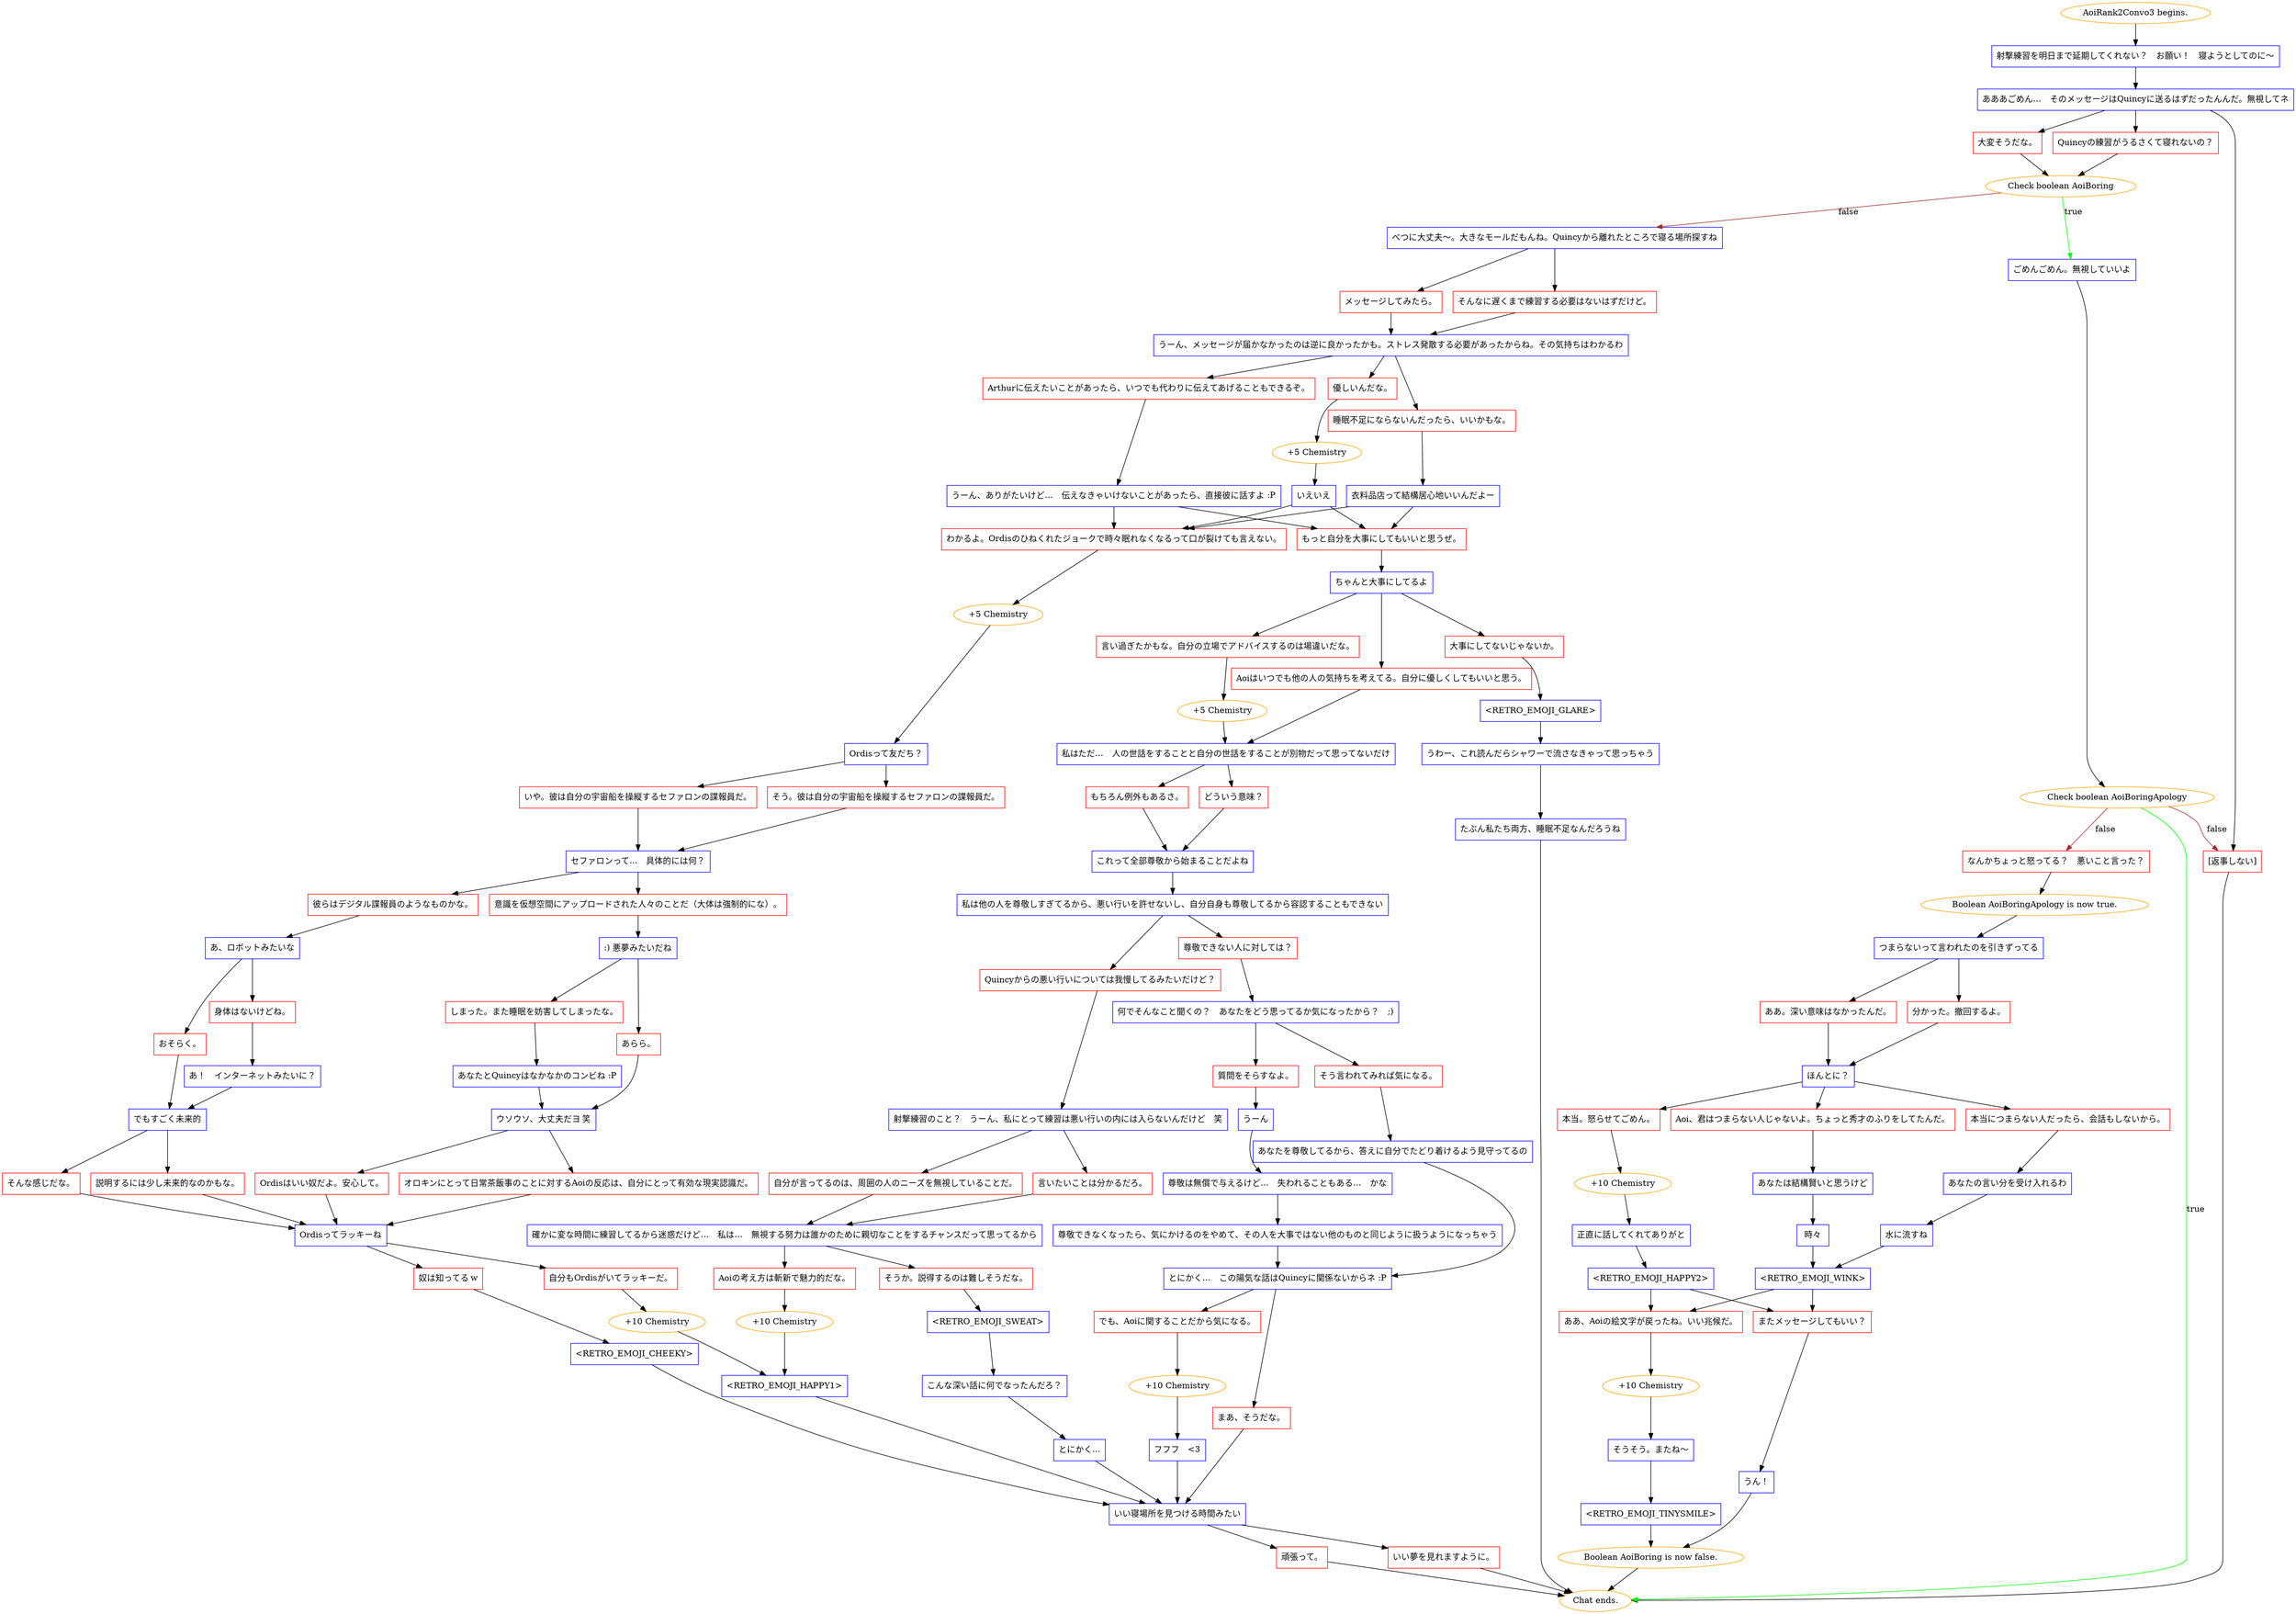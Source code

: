 digraph {
	"AoiRank2Convo3 begins." [color=orange];
		"AoiRank2Convo3 begins." -> j2657661994;
	j2657661994 [label="射撃練習を明日まで延期してくれない？　お願い！　寝ようとしてのに～",shape=box,color=blue];
		j2657661994 -> j3278886806;
	j3278886806 [label="あああごめん…　そのメッセージはQuincyに送るはずだったんんだ。無視してネ",shape=box,color=blue];
		j3278886806 -> j2879885009;
		j3278886806 -> j4262899678;
		j3278886806 -> j1196891432;
	j2879885009 [label="Quincyの練習がうるさくて寝れないの？",shape=box,color=red];
		j2879885009 -> j984047784;
	j4262899678 [label="大変そうだな。",shape=box,color=red];
		j4262899678 -> j984047784;
	j1196891432 [label="[返事しない]",shape=box,color=red];
		j1196891432 -> "Chat ends.";
	j984047784 [label="Check boolean AoiBoring",color=orange];
		j984047784 -> j1660697685 [label=true,color=green];
		j984047784 -> j155045584 [label=false,color=brown];
	"Chat ends." [color=orange];
	j1660697685 [label="ごめんごめん。無視していいよ",shape=box,color=blue];
		j1660697685 -> j1748829211;
	j155045584 [label="べつに大丈夫～。大きなモールだもんね。Quincyから離れたところで寝る場所探すね",shape=box,color=blue];
		j155045584 -> j3736581706;
		j155045584 -> j2809329644;
	j1748829211 [label="Check boolean AoiBoringApology",color=orange];
		j1748829211 -> "Chat ends." [label=true,color=green];
		j1748829211 -> j871186376 [label=false,color=brown];
		j1748829211 -> j1196891432 [label=false,color=brown];
	j3736581706 [label="そんなに遅くまで練習する必要はないはずだけど。",shape=box,color=red];
		j3736581706 -> j4063724428;
	j2809329644 [label="メッセージしてみたら。",shape=box,color=red];
		j2809329644 -> j4063724428;
	j871186376 [label="なんかちょっと怒ってる？　悪いこと言った？",shape=box,color=red];
		j871186376 -> j457978179;
	j4063724428 [label="うーん、メッセージが届かなかったのは逆に良かったかも。ストレス発散する必要があったからね。その気持ちはわかるわ",shape=box,color=blue];
		j4063724428 -> j2599110775;
		j4063724428 -> j526365744;
		j4063724428 -> j3381231720;
	j457978179 [label="Boolean AoiBoringApology is now true.",color=orange];
		j457978179 -> j2020025621;
	j2599110775 [label="Arthurに伝えたいことがあったら、いつでも代わりに伝えてあげることもできるぞ。",shape=box,color=red];
		j2599110775 -> j1515245000;
	j526365744 [label="優しいんだな。",shape=box,color=red];
		j526365744 -> j3241687666;
	j3381231720 [label="睡眠不足にならないんだったら、いいかもな。",shape=box,color=red];
		j3381231720 -> j1273595314;
	j2020025621 [label="つまらないって言われたのを引きずってる",shape=box,color=blue];
		j2020025621 -> j164496164;
		j2020025621 -> j2155592589;
	j1515245000 [label="うーん、ありがたいけど…　伝えなきゃいけないことがあったら、直接彼に話すよ :P",shape=box,color=blue];
		j1515245000 -> j1118344396;
		j1515245000 -> j3098557505;
	j3241687666 [label="+5 Chemistry",color=orange];
		j3241687666 -> j118413016;
	j1273595314 [label="衣料品店って結構居心地いいんだよー",shape=box,color=blue];
		j1273595314 -> j1118344396;
		j1273595314 -> j3098557505;
	j164496164 [label="ああ。深い意味はなかったんだ。",shape=box,color=red];
		j164496164 -> j589009335;
	j2155592589 [label="分かった。撤回するよ。",shape=box,color=red];
		j2155592589 -> j589009335;
	j1118344396 [label="わかるよ。Ordisのひねくれたジョークで時々眠れなくなるって口が裂けても言えない。",shape=box,color=red];
		j1118344396 -> j52495667;
	j3098557505 [label="もっと自分を大事にしてもいいと思うぜ。",shape=box,color=red];
		j3098557505 -> j3648408141;
	j118413016 [label="いえいえ",shape=box,color=blue];
		j118413016 -> j1118344396;
		j118413016 -> j3098557505;
	j589009335 [label="ほんとに？",shape=box,color=blue];
		j589009335 -> j1245313789;
		j589009335 -> j4287781344;
		j589009335 -> j2008958904;
	j52495667 [label="+5 Chemistry",color=orange];
		j52495667 -> j3179563859;
	j3648408141 [label="ちゃんと大事にしてるよ",shape=box,color=blue];
		j3648408141 -> j836646735;
		j3648408141 -> j666456485;
		j3648408141 -> j3609227454;
	j1245313789 [label="本当。怒らせてごめん。",shape=box,color=red];
		j1245313789 -> j431633054;
	j4287781344 [label="Aoi、君はつまらない人じゃないよ。ちょっと秀才のふりをしてたんだ。",shape=box,color=red];
		j4287781344 -> j338043295;
	j2008958904 [label="本当につまらない人だったら、会話もしないから。",shape=box,color=red];
		j2008958904 -> j3203727100;
	j3179563859 [label="Ordisって友だち？",shape=box,color=blue];
		j3179563859 -> j1859625495;
		j3179563859 -> j3786971192;
	j836646735 [label="Aoiはいつでも他の人の気持ちを考えてる。自分に優しくしてもいいと思う。",shape=box,color=red];
		j836646735 -> j4030765662;
	j666456485 [label="言い過ぎたかもな。自分の立場でアドバイスするのは場違いだな。",shape=box,color=red];
		j666456485 -> j1377418708;
	j3609227454 [label="大事にしてないじゃないか。",shape=box,color=red];
		j3609227454 -> j192919502;
	j431633054 [label="+10 Chemistry",color=orange];
		j431633054 -> j2954771735;
	j338043295 [label="あなたは結構賢いと思うけど",shape=box,color=blue];
		j338043295 -> j4005848987;
	j3203727100 [label="あなたの言い分を受け入れるわ",shape=box,color=blue];
		j3203727100 -> j4196685477;
	j1859625495 [label="そう。彼は自分の宇宙船を操縦するセファロンの諜報員だ。",shape=box,color=red];
		j1859625495 -> j3885090292;
	j3786971192 [label="いや。彼は自分の宇宙船を操縦するセファロンの諜報員だ。",shape=box,color=red];
		j3786971192 -> j3885090292;
	j4030765662 [label="私はただ…　人の世話をすることと自分の世話をすることが別物だって思ってないだけ",shape=box,color=blue];
		j4030765662 -> j1726053624;
		j4030765662 -> j3128210999;
	j1377418708 [label="+5 Chemistry",color=orange];
		j1377418708 -> j4030765662;
	j192919502 [label="<RETRO_EMOJI_GLARE>",shape=box,color=blue];
		j192919502 -> j1513213339;
	j2954771735 [label="正直に話してくれてありがと",shape=box,color=blue];
		j2954771735 -> j1995693646;
	j4005848987 [label="時々",shape=box,color=blue];
		j4005848987 -> j3783714755;
	j4196685477 [label="水に流すね",shape=box,color=blue];
		j4196685477 -> j3783714755;
	j3885090292 [label="セファロンって...　具体的には何？",shape=box,color=blue];
		j3885090292 -> j1268331641;
		j3885090292 -> j2602356376;
	j1726053624 [label="もちろん例外もあるさ。",shape=box,color=red];
		j1726053624 -> j747935683;
	j3128210999 [label="どういう意味？",shape=box,color=red];
		j3128210999 -> j747935683;
	j1513213339 [label="うわー、これ読んだらシャワーで流さなきゃって思っちゃう",shape=box,color=blue];
		j1513213339 -> j895212681;
	j1995693646 [label="<RETRO_EMOJI_HAPPY2>",shape=box,color=blue];
		j1995693646 -> j784468735;
		j1995693646 -> j328350297;
	j3783714755 [label="<RETRO_EMOJI_WINK>",shape=box,color=blue];
		j3783714755 -> j784468735;
		j3783714755 -> j328350297;
	j1268331641 [label="彼らはデジタル諜報員のようなものかな。",shape=box,color=red];
		j1268331641 -> j1611101308;
	j2602356376 [label="意識を仮想空間にアップロードされた人々のことだ（大体は強制的にな）。",shape=box,color=red];
		j2602356376 -> j3740942228;
	j747935683 [label="これって全部尊敬から始まることだよね",shape=box,color=blue];
		j747935683 -> j2474586694;
	j895212681 [label="たぶん私たち両方、睡眠不足なんだろうね",shape=box,color=blue];
		j895212681 -> "Chat ends.";
	j784468735 [label="またメッセージしてもいい？",shape=box,color=red];
		j784468735 -> j4243391782;
	j328350297 [label="ああ、Aoiの絵文字が戻ったね。いい兆候だ。",shape=box,color=red];
		j328350297 -> j259490851;
	j1611101308 [label="あ、ロボットみたいな",shape=box,color=blue];
		j1611101308 -> j1281255806;
		j1611101308 -> j276572573;
	j3740942228 [label=":) 悪夢みたいだね",shape=box,color=blue];
		j3740942228 -> j2026233181;
		j3740942228 -> j3182010612;
	j2474586694 [label="私は他の人を尊敬しすぎてるから、悪い行いを許せないし、自分自身も尊敬してるから容認することもできない",shape=box,color=blue];
		j2474586694 -> j2940868740;
		j2474586694 -> j2853900960;
	j4243391782 [label="うん！",shape=box,color=blue];
		j4243391782 -> j2581611291;
	j259490851 [label="+10 Chemistry",color=orange];
		j259490851 -> j308285308;
	j1281255806 [label="おそらく。",shape=box,color=red];
		j1281255806 -> j598211886;
	j276572573 [label="身体はないけどね。",shape=box,color=red];
		j276572573 -> j2749822543;
	j2026233181 [label="しまった。また睡眠を妨害してしまったな。",shape=box,color=red];
		j2026233181 -> j2787484097;
	j3182010612 [label="あらら。",shape=box,color=red];
		j3182010612 -> j586766107;
	j2940868740 [label="尊敬できない人に対しては？",shape=box,color=red];
		j2940868740 -> j2348557054;
	j2853900960 [label="Quincyからの悪い行いについては我慢してるみたいだけど？",shape=box,color=red];
		j2853900960 -> j2402266856;
	j2581611291 [label="Boolean AoiBoring is now false.",color=orange];
		j2581611291 -> "Chat ends.";
	j308285308 [label="そうそう。またね～",shape=box,color=blue];
		j308285308 -> j153386734;
	j598211886 [label="でもすごく未来的",shape=box,color=blue];
		j598211886 -> j2649584461;
		j598211886 -> j1935425508;
	j2749822543 [label="あ！　インターネットみたいに？",shape=box,color=blue];
		j2749822543 -> j598211886;
	j2787484097 [label="あなたとQuincyはなかなかのコンビね :P",shape=box,color=blue];
		j2787484097 -> j586766107;
	j586766107 [label="ウソウソ、大丈夫だヨ 笑",shape=box,color=blue];
		j586766107 -> j3465093604;
		j586766107 -> j2081671240;
	j2348557054 [label="何でそんなこと聞くの？　あなたをどう思ってるか気になったから？　;)",shape=box,color=blue];
		j2348557054 -> j3867246983;
		j2348557054 -> j1563069035;
	j2402266856 [label="射撃練習のこと？　うーん、私にとって練習は悪い行いの内には入らないんだけど　笑",shape=box,color=blue];
		j2402266856 -> j3525092164;
		j2402266856 -> j3024972228;
	j153386734 [label="<RETRO_EMOJI_TINYSMILE>",shape=box,color=blue];
		j153386734 -> j2581611291;
	j2649584461 [label="そんな感じだな。",shape=box,color=red];
		j2649584461 -> j3569270753;
	j1935425508 [label="説明するには少し未来的なのかもな。",shape=box,color=red];
		j1935425508 -> j3569270753;
	j3465093604 [label="Ordisはいい奴だよ。安心して。",shape=box,color=red];
		j3465093604 -> j3569270753;
	j2081671240 [label="オロキンにとって日常茶飯事のことに対するAoiの反応は、自分にとって有効な現実認識だ。",shape=box,color=red];
		j2081671240 -> j3569270753;
	j3867246983 [label="そう言われてみれば気になる。",shape=box,color=red];
		j3867246983 -> j2122746062;
	j1563069035 [label="質問をそらすなよ。",shape=box,color=red];
		j1563069035 -> j2077682622;
	j3525092164 [label="言いたいことは分かるだろ。",shape=box,color=red];
		j3525092164 -> j1298866351;
	j3024972228 [label="自分が言ってるのは、周囲の人のニーズを無視していることだ。",shape=box,color=red];
		j3024972228 -> j1298866351;
	j3569270753 [label="Ordisってラッキーね",shape=box,color=blue];
		j3569270753 -> j1325044036;
		j3569270753 -> j727801318;
	j2122746062 [label="あなたを尊敬してるから、答えに自分でたどり着けるよう見守ってるの",shape=box,color=blue];
		j2122746062 -> j1369378541;
	j2077682622 [label="うーん",shape=box,color=blue];
		j2077682622 -> j3128736051;
	j1298866351 [label="確かに変な時間に練習してるから迷惑だけど…　私は…　無視する努力は誰かのために親切なことをするチャンスだって思ってるから",shape=box,color=blue];
		j1298866351 -> j514942223;
		j1298866351 -> j901147869;
	j1325044036 [label="奴は知ってる w",shape=box,color=red];
		j1325044036 -> j637268093;
	j727801318 [label="自分もOrdisがいてラッキーだ。",shape=box,color=red];
		j727801318 -> j296976793;
	j1369378541 [label="とにかく…　この陽気な話はQuincyに関係ないからネ :P",shape=box,color=blue];
		j1369378541 -> j584801538;
		j1369378541 -> j1067881784;
	j3128736051 [label="尊敬は無償で与えるけど…　失われることもある…　かな",shape=box,color=blue];
		j3128736051 -> j4111753483;
	j514942223 [label="そうか。説得するのは難しそうだな。",shape=box,color=red];
		j514942223 -> j3260174648;
	j901147869 [label="Aoiの考え方は斬新で魅力的だな。",shape=box,color=red];
		j901147869 -> j957858057;
	j637268093 [label="<RETRO_EMOJI_CHEEKY>",shape=box,color=blue];
		j637268093 -> j1036287206;
	j296976793 [label="+10 Chemistry",color=orange];
		j296976793 -> j3266833736;
	j584801538 [label="でも、Aoiに関することだから気になる。",shape=box,color=red];
		j584801538 -> j2585282845;
	j1067881784 [label="まあ、そうだな。",shape=box,color=red];
		j1067881784 -> j1036287206;
	j4111753483 [label="尊敬できなくなったら、気にかけるのをやめて、その人を大事ではない他のものと同じように扱うようになっちゃう",shape=box,color=blue];
		j4111753483 -> j1369378541;
	j3260174648 [label="<RETRO_EMOJI_SWEAT>",shape=box,color=blue];
		j3260174648 -> j1085366228;
	j957858057 [label="+10 Chemistry",color=orange];
		j957858057 -> j3266833736;
	j1036287206 [label="いい寝場所を見つける時間みたい",shape=box,color=blue];
		j1036287206 -> j1990093874;
		j1036287206 -> j2452853358;
	j3266833736 [label="<RETRO_EMOJI_HAPPY1>",shape=box,color=blue];
		j3266833736 -> j1036287206;
	j2585282845 [label="+10 Chemistry",color=orange];
		j2585282845 -> j2817019824;
	j1085366228 [label="こんな深い話に何でなったんだろ？",shape=box,color=blue];
		j1085366228 -> j2208971397;
	j1990093874 [label="頑張って。",shape=box,color=red];
		j1990093874 -> "Chat ends.";
	j2452853358 [label="いい夢を見れますように。",shape=box,color=red];
		j2452853358 -> "Chat ends.";
	j2817019824 [label="フフフ　<3",shape=box,color=blue];
		j2817019824 -> j1036287206;
	j2208971397 [label="とにかく...",shape=box,color=blue];
		j2208971397 -> j1036287206;
}
